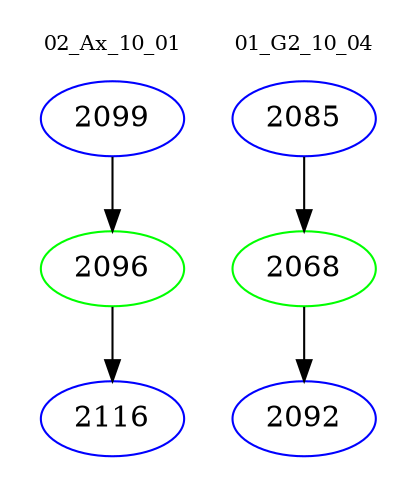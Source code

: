 digraph{
subgraph cluster_0 {
color = white
label = "02_Ax_10_01";
fontsize=10;
T0_2099 [label="2099", color="blue"]
T0_2099 -> T0_2096 [color="black"]
T0_2096 [label="2096", color="green"]
T0_2096 -> T0_2116 [color="black"]
T0_2116 [label="2116", color="blue"]
}
subgraph cluster_1 {
color = white
label = "01_G2_10_04";
fontsize=10;
T1_2085 [label="2085", color="blue"]
T1_2085 -> T1_2068 [color="black"]
T1_2068 [label="2068", color="green"]
T1_2068 -> T1_2092 [color="black"]
T1_2092 [label="2092", color="blue"]
}
}

